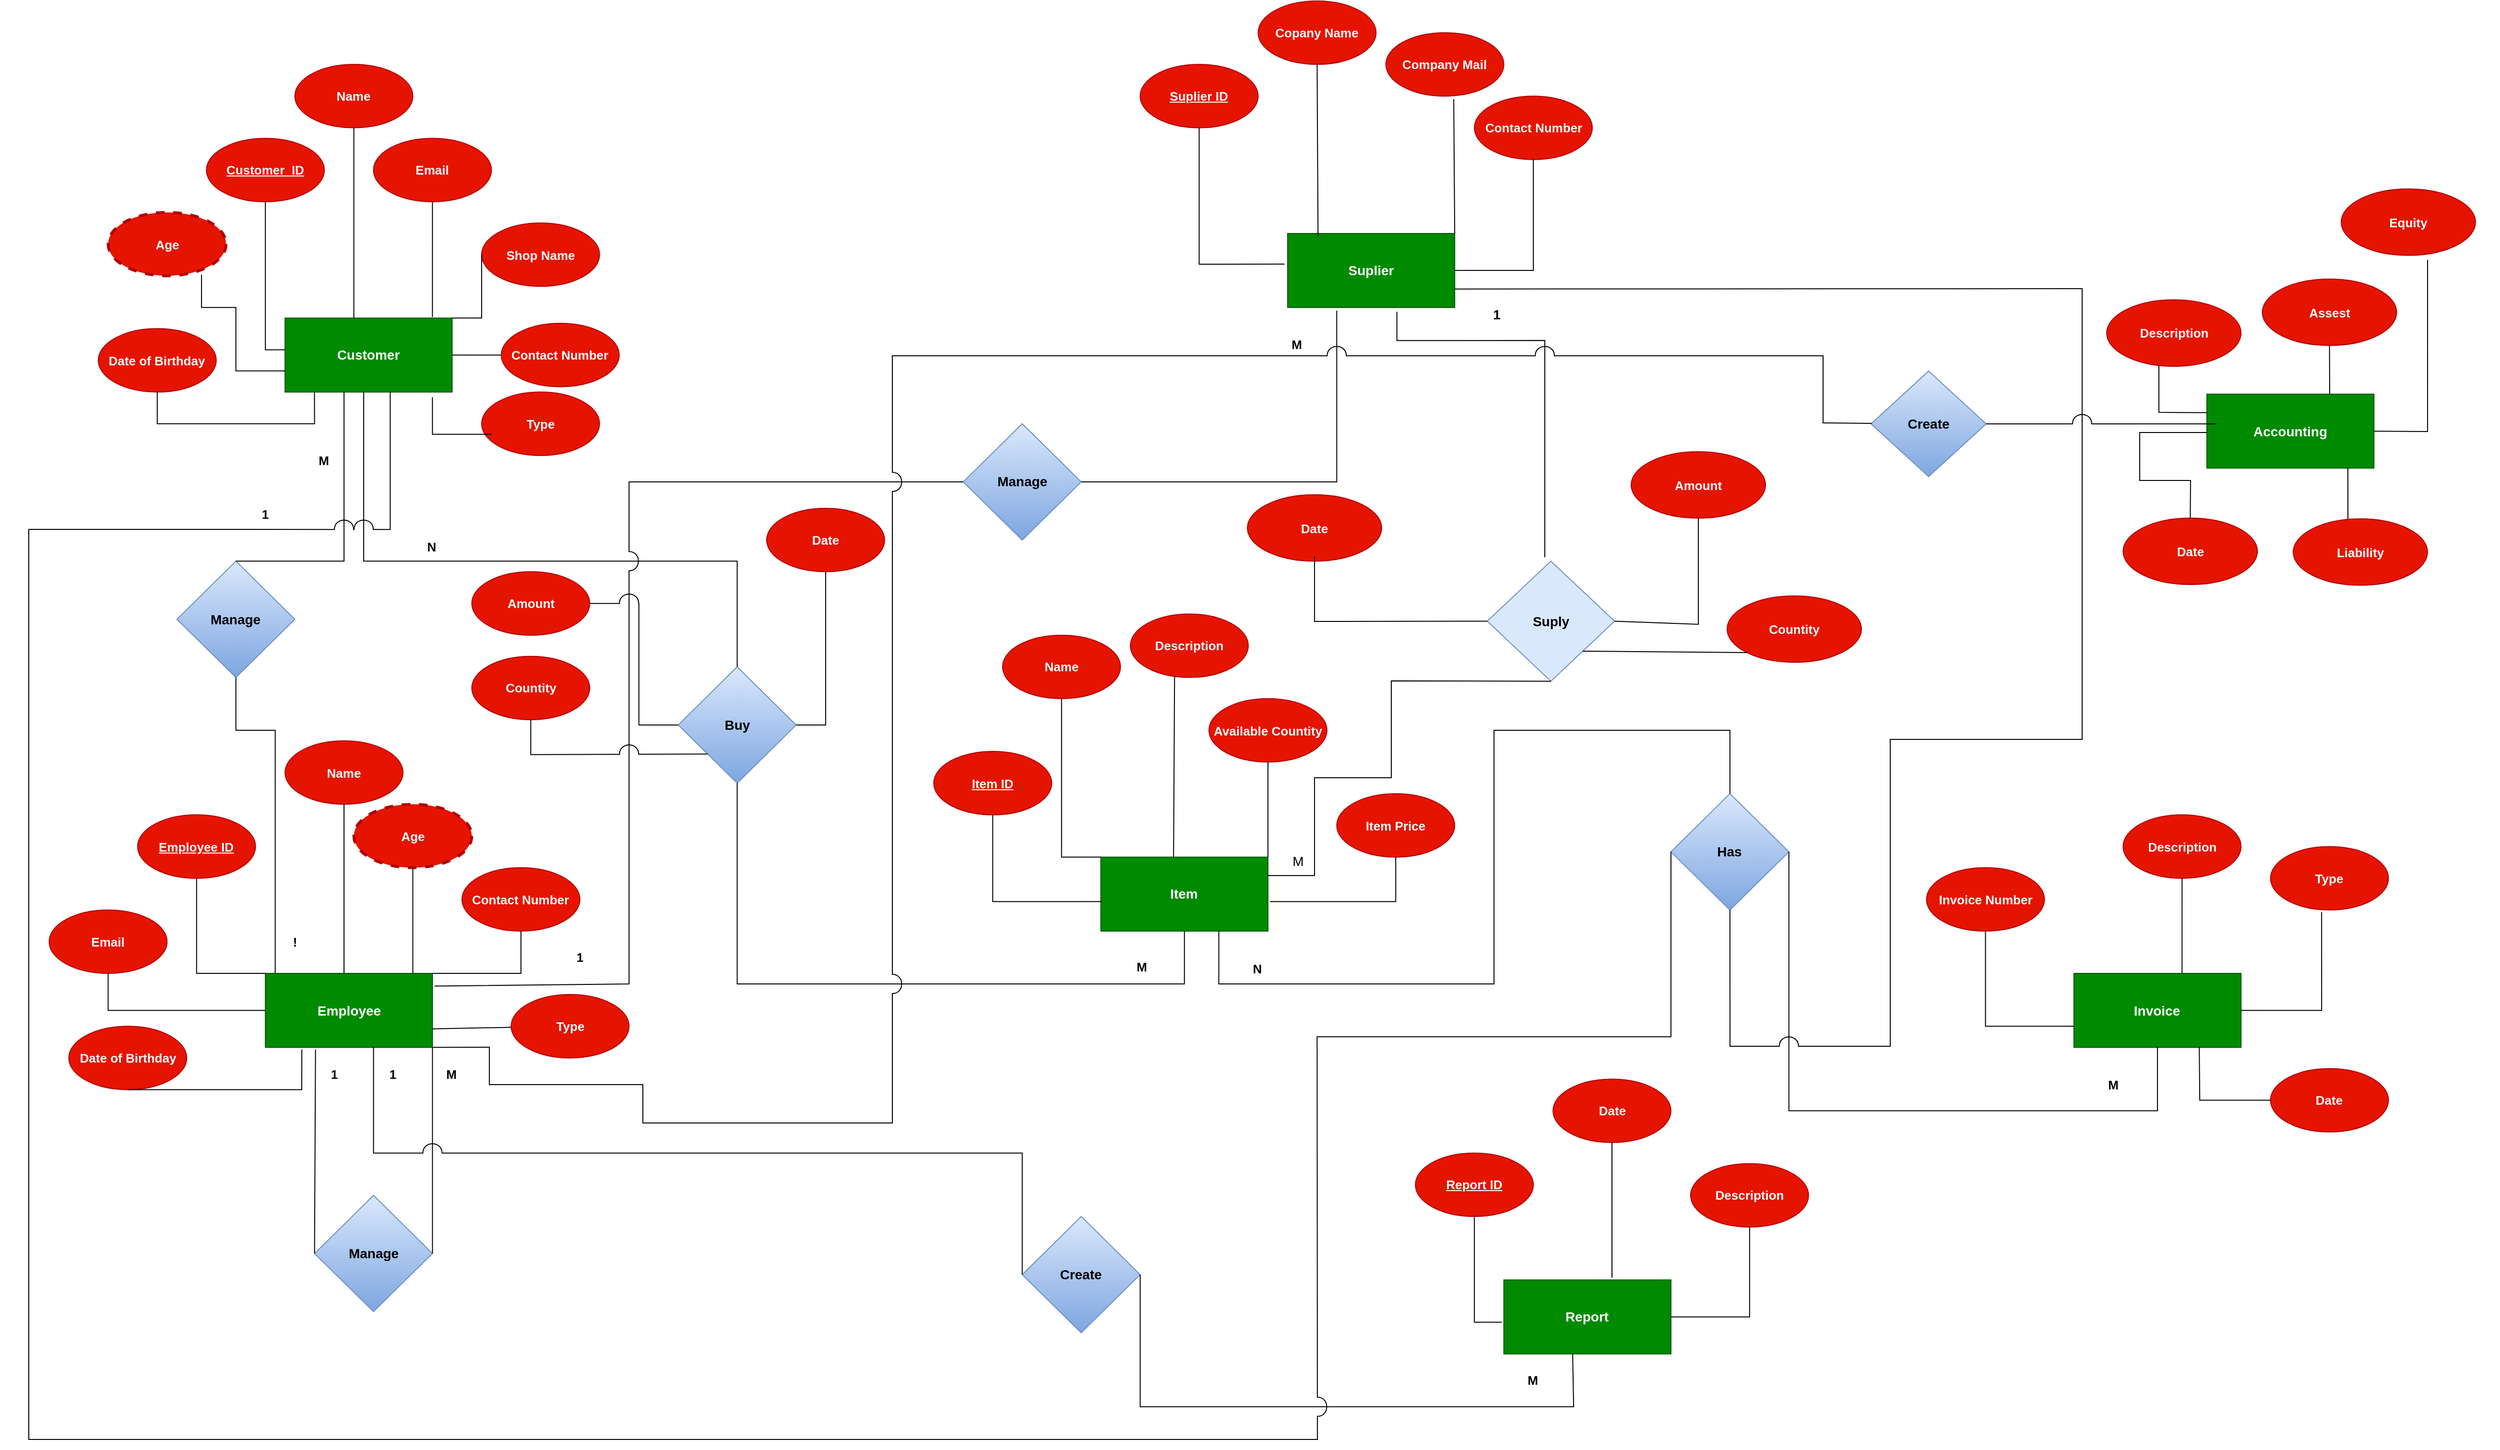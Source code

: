 <mxfile version="21.7.0" type="device">
  <diagram id="R2lEEEUBdFMjLlhIrx00" name="Page-1">
    <mxGraphModel dx="1980" dy="1334" grid="1" gridSize="10" guides="1" tooltips="1" connect="1" arrows="1" fold="1" page="1" pageScale="1" pageWidth="1100" pageHeight="850" math="0" shadow="0" extFonts="Permanent Marker^https://fonts.googleapis.com/css?family=Permanent+Marker">
      <root>
        <mxCell id="0" />
        <mxCell id="1" parent="0" />
        <mxCell id="CKBzPuSD9F_1C_srHuxh-197" value="" style="group;" parent="1" vertex="1" connectable="0">
          <mxGeometry x="-890" y="-690" width="2604.148" height="1510" as="geometry" />
        </mxCell>
        <mxCell id="CKBzPuSD9F_1C_srHuxh-6" value="&lt;b&gt;&lt;font style=&quot;font-size: 14px;&quot;&gt;Item&lt;/font&gt;&lt;/b&gt;" style="whiteSpace=wrap;html=1;align=center;fillColor=#008a00;fontColor=#ffffff;strokeColor=#005700;" parent="CKBzPuSD9F_1C_srHuxh-197" vertex="1">
          <mxGeometry x="1147.317" y="892.774" width="174.146" height="77.153" as="geometry" />
        </mxCell>
        <mxCell id="CKBzPuSD9F_1C_srHuxh-8" value="&lt;b&gt;&lt;font style=&quot;font-size: 14px;&quot;&gt;Invoice&lt;/font&gt;&lt;/b&gt;" style="whiteSpace=wrap;html=1;align=center;fillColor=#008a00;fontColor=#ffffff;strokeColor=#005700;" parent="CKBzPuSD9F_1C_srHuxh-197" vertex="1">
          <mxGeometry x="2161.463" y="1014.015" width="174.146" height="77.153" as="geometry" />
        </mxCell>
        <mxCell id="CKBzPuSD9F_1C_srHuxh-10" value="&lt;b&gt;&lt;font style=&quot;font-size: 14px;&quot;&gt;Report&lt;/font&gt;&lt;/b&gt;" style="whiteSpace=wrap;html=1;align=center;fillColor=#008a00;fontColor=#ffffff;strokeColor=#005700;" parent="CKBzPuSD9F_1C_srHuxh-197" vertex="1">
          <mxGeometry x="1567.317" y="1333.65" width="174.146" height="77.153" as="geometry" />
        </mxCell>
        <mxCell id="CKBzPuSD9F_1C_srHuxh-15" value="&lt;b&gt;&lt;font style=&quot;font-size: 14px;&quot;&gt;Suplier&lt;/font&gt;&lt;/b&gt;" style="whiteSpace=wrap;html=1;align=center;fillColor=#008a00;fontColor=#ffffff;strokeColor=#005700;" parent="CKBzPuSD9F_1C_srHuxh-197" vertex="1">
          <mxGeometry x="1341.951" y="242.482" width="174.146" height="77.153" as="geometry" />
        </mxCell>
        <mxCell id="CKBzPuSD9F_1C_srHuxh-33" value="&lt;b&gt;&lt;font style=&quot;font-size: 13px;&quot;&gt;Contact Number&lt;/font&gt;&lt;/b&gt;" style="ellipse;whiteSpace=wrap;html=1;align=center;fillColor=#e51400;fontColor=#ffffff;strokeColor=#B20000;" parent="CKBzPuSD9F_1C_srHuxh-197" vertex="1">
          <mxGeometry x="1536.585" y="99.197" width="122.927" height="66.131" as="geometry" />
        </mxCell>
        <mxCell id="CKBzPuSD9F_1C_srHuxh-35" value="&lt;b&gt;&lt;font style=&quot;font-size: 13px;&quot;&gt;Available Countity&lt;/font&gt;&lt;/b&gt;" style="ellipse;whiteSpace=wrap;html=1;align=center;fillColor=#e51400;fontColor=#ffffff;strokeColor=#B20000;" parent="CKBzPuSD9F_1C_srHuxh-197" vertex="1">
          <mxGeometry x="1260" y="727.445" width="122.927" height="66.131" as="geometry" />
        </mxCell>
        <mxCell id="CKBzPuSD9F_1C_srHuxh-36" value="&lt;b&gt;&lt;font style=&quot;font-size: 13px;&quot;&gt;Name&lt;/font&gt;&lt;/b&gt;" style="ellipse;whiteSpace=wrap;html=1;align=center;fillColor=#e51400;fontColor=#ffffff;strokeColor=#B20000;" parent="CKBzPuSD9F_1C_srHuxh-197" vertex="1">
          <mxGeometry x="1044.878" y="661.314" width="122.927" height="66.131" as="geometry" />
        </mxCell>
        <mxCell id="CKBzPuSD9F_1C_srHuxh-37" value="&lt;b&gt;&lt;font style=&quot;font-size: 13px;&quot;&gt;Company Mail&lt;/font&gt;&lt;/b&gt;" style="ellipse;whiteSpace=wrap;html=1;align=center;fillColor=#e51400;fontColor=#ffffff;strokeColor=#B20000;" parent="CKBzPuSD9F_1C_srHuxh-197" vertex="1">
          <mxGeometry x="1444.39" y="33.066" width="122.927" height="66.131" as="geometry" />
        </mxCell>
        <mxCell id="CKBzPuSD9F_1C_srHuxh-42" value="&lt;b&gt;&lt;font style=&quot;font-size: 13px;&quot;&gt;Copany Name&lt;/font&gt;&lt;/b&gt;" style="ellipse;whiteSpace=wrap;html=1;align=center;fillColor=#e51400;fontColor=#ffffff;strokeColor=#B20000;" parent="CKBzPuSD9F_1C_srHuxh-197" vertex="1">
          <mxGeometry x="1311.22" width="122.927" height="66.131" as="geometry" />
        </mxCell>
        <mxCell id="CKBzPuSD9F_1C_srHuxh-50" value="" style="group" parent="CKBzPuSD9F_1C_srHuxh-197" vertex="1" connectable="0">
          <mxGeometry x="102.439" y="66.131" width="542.927" height="429.854" as="geometry" />
        </mxCell>
        <mxCell id="CKBzPuSD9F_1C_srHuxh-1" value="&lt;b&gt;&lt;font style=&quot;font-size: 14px;&quot;&gt;Customer&lt;/font&gt;&lt;/b&gt;" style="whiteSpace=wrap;html=1;align=center;fillColor=#008a00;fontColor=#ffffff;strokeColor=#005700;" parent="CKBzPuSD9F_1C_srHuxh-50" vertex="1">
          <mxGeometry x="194.634" y="264.526" width="174.146" height="77.153" as="geometry" />
        </mxCell>
        <mxCell id="CKBzPuSD9F_1C_srHuxh-2" value="&lt;b&gt;&lt;font style=&quot;font-size: 13px;&quot;&gt;Customer_ID&lt;/font&gt;&lt;/b&gt;" style="ellipse;whiteSpace=wrap;html=1;align=center;fontStyle=4;fillColor=#e51400;fontColor=#ffffff;strokeColor=#B20000;" parent="CKBzPuSD9F_1C_srHuxh-50" vertex="1">
          <mxGeometry x="112.683" y="77.153" width="122.927" height="66.131" as="geometry" />
        </mxCell>
        <mxCell id="CKBzPuSD9F_1C_srHuxh-11" value="&lt;b&gt;&lt;font style=&quot;font-size: 13px;&quot;&gt;Email&lt;/font&gt;&lt;/b&gt;" style="ellipse;whiteSpace=wrap;html=1;align=center;fillColor=#e51400;fontColor=#ffffff;strokeColor=#B20000;" parent="CKBzPuSD9F_1C_srHuxh-50" vertex="1">
          <mxGeometry x="286.829" y="77.153" width="122.927" height="66.131" as="geometry" />
        </mxCell>
        <mxCell id="CKBzPuSD9F_1C_srHuxh-12" value="" style="endArrow=none;html=1;rounded=0;exitX=0.5;exitY=1;exitDx=0;exitDy=0;entryX=0;entryY=0.429;entryDx=0;entryDy=0;entryPerimeter=0;" parent="CKBzPuSD9F_1C_srHuxh-50" source="CKBzPuSD9F_1C_srHuxh-2" target="CKBzPuSD9F_1C_srHuxh-1" edge="1">
          <mxGeometry relative="1" as="geometry">
            <mxPoint x="368.78" y="220.438" as="sourcePoint" />
            <mxPoint x="532.683" y="220.438" as="targetPoint" />
            <Array as="points">
              <mxPoint x="174.146" y="297.591" />
            </Array>
          </mxGeometry>
        </mxCell>
        <mxCell id="CKBzPuSD9F_1C_srHuxh-13" value="" style="endArrow=none;html=1;rounded=0;exitX=0.5;exitY=1;exitDx=0;exitDy=0;entryX=0.882;entryY=-0.014;entryDx=0;entryDy=0;entryPerimeter=0;" parent="CKBzPuSD9F_1C_srHuxh-50" source="CKBzPuSD9F_1C_srHuxh-11" target="CKBzPuSD9F_1C_srHuxh-1" edge="1">
          <mxGeometry relative="1" as="geometry">
            <mxPoint x="368.78" y="220.438" as="sourcePoint" />
            <mxPoint x="389.268" y="220.438" as="targetPoint" />
          </mxGeometry>
        </mxCell>
        <mxCell id="CKBzPuSD9F_1C_srHuxh-14" value="&lt;b&gt;&lt;font style=&quot;font-size: 13px;&quot;&gt;Name&lt;/font&gt;&lt;/b&gt;" style="ellipse;whiteSpace=wrap;html=1;align=center;fillColor=#e51400;fontColor=#ffffff;strokeColor=#B20000;" parent="CKBzPuSD9F_1C_srHuxh-50" vertex="1">
          <mxGeometry x="204.878" width="122.927" height="66.131" as="geometry" />
        </mxCell>
        <mxCell id="CKBzPuSD9F_1C_srHuxh-16" value="&lt;b&gt;&lt;font style=&quot;font-size: 13px;&quot;&gt;Contact Number&lt;/font&gt;&lt;/b&gt;" style="ellipse;whiteSpace=wrap;html=1;align=center;fillColor=#e51400;fontColor=#ffffff;strokeColor=#B20000;" parent="CKBzPuSD9F_1C_srHuxh-50" vertex="1">
          <mxGeometry x="420" y="270.036" width="122.927" height="66.131" as="geometry" />
        </mxCell>
        <mxCell id="CKBzPuSD9F_1C_srHuxh-18" value="&lt;b&gt;&lt;font style=&quot;font-size: 13px;&quot;&gt;Shop Name&lt;/font&gt;&lt;/b&gt;" style="ellipse;whiteSpace=wrap;html=1;align=center;fillColor=#e51400;fontColor=#ffffff;strokeColor=#B20000;" parent="CKBzPuSD9F_1C_srHuxh-50" vertex="1">
          <mxGeometry x="399.512" y="165.328" width="122.927" height="66.131" as="geometry" />
        </mxCell>
        <mxCell id="CKBzPuSD9F_1C_srHuxh-21" value="&lt;b&gt;&lt;font style=&quot;font-size: 13px;&quot;&gt;Date of Birthday&lt;/font&gt;&lt;/b&gt;" style="ellipse;whiteSpace=wrap;html=1;align=center;fillColor=#e51400;fontColor=#ffffff;strokeColor=#B20000;" parent="CKBzPuSD9F_1C_srHuxh-50" vertex="1">
          <mxGeometry y="275.547" width="122.927" height="66.131" as="geometry" />
        </mxCell>
        <mxCell id="CKBzPuSD9F_1C_srHuxh-22" value="&lt;b&gt;&lt;font style=&quot;font-size: 13px;&quot;&gt;Age&lt;/font&gt;&lt;/b&gt;" style="ellipse;whiteSpace=wrap;html=1;align=center;dashed=1;fillColor=#e51400;fontColor=#ffffff;strokeColor=#B20000;strokeWidth=3;perimeterSpacing=0;" parent="CKBzPuSD9F_1C_srHuxh-50" vertex="1">
          <mxGeometry x="10.244" y="154.307" width="122.927" height="66.131" as="geometry" />
        </mxCell>
        <mxCell id="CKBzPuSD9F_1C_srHuxh-23" value="" style="endArrow=none;html=1;rounded=0;exitX=0.5;exitY=1;exitDx=0;exitDy=0;" parent="CKBzPuSD9F_1C_srHuxh-50" source="CKBzPuSD9F_1C_srHuxh-14" edge="1">
          <mxGeometry relative="1" as="geometry">
            <mxPoint x="368.78" y="275.547" as="sourcePoint" />
            <mxPoint x="266.341" y="264.526" as="targetPoint" />
          </mxGeometry>
        </mxCell>
        <mxCell id="CKBzPuSD9F_1C_srHuxh-24" value="" style="endArrow=none;html=1;rounded=0;exitX=0;exitY=0.5;exitDx=0;exitDy=0;entryX=1;entryY=0;entryDx=0;entryDy=0;" parent="CKBzPuSD9F_1C_srHuxh-50" source="CKBzPuSD9F_1C_srHuxh-18" target="CKBzPuSD9F_1C_srHuxh-1" edge="1">
          <mxGeometry relative="1" as="geometry">
            <mxPoint x="368.78" y="275.547" as="sourcePoint" />
            <mxPoint x="532.683" y="275.547" as="targetPoint" />
            <Array as="points">
              <mxPoint x="399.512" y="264.526" />
            </Array>
          </mxGeometry>
        </mxCell>
        <mxCell id="CKBzPuSD9F_1C_srHuxh-25" value="" style="endArrow=none;html=1;rounded=0;exitX=1;exitY=0.5;exitDx=0;exitDy=0;entryX=0;entryY=0.5;entryDx=0;entryDy=0;" parent="CKBzPuSD9F_1C_srHuxh-50" source="CKBzPuSD9F_1C_srHuxh-1" target="CKBzPuSD9F_1C_srHuxh-16" edge="1">
          <mxGeometry relative="1" as="geometry">
            <mxPoint x="368.78" y="385.766" as="sourcePoint" />
            <mxPoint x="532.683" y="385.766" as="targetPoint" />
          </mxGeometry>
        </mxCell>
        <mxCell id="CKBzPuSD9F_1C_srHuxh-26" value="" style="endArrow=none;html=1;rounded=0;exitX=0.792;exitY=0.983;exitDx=0;exitDy=0;exitPerimeter=0;" parent="CKBzPuSD9F_1C_srHuxh-50" source="CKBzPuSD9F_1C_srHuxh-22" edge="1">
          <mxGeometry relative="1" as="geometry">
            <mxPoint x="368.78" y="275.547" as="sourcePoint" />
            <mxPoint x="194.634" y="319.635" as="targetPoint" />
            <Array as="points">
              <mxPoint x="107.561" y="253.504" />
              <mxPoint x="143.415" y="253.504" />
              <mxPoint x="143.415" y="319.635" />
            </Array>
          </mxGeometry>
        </mxCell>
        <mxCell id="CKBzPuSD9F_1C_srHuxh-27" value="" style="endArrow=none;html=1;rounded=0;exitX=0.5;exitY=1;exitDx=0;exitDy=0;entryX=0.176;entryY=1;entryDx=0;entryDy=0;entryPerimeter=0;" parent="CKBzPuSD9F_1C_srHuxh-50" source="CKBzPuSD9F_1C_srHuxh-21" target="CKBzPuSD9F_1C_srHuxh-1" edge="1">
          <mxGeometry relative="1" as="geometry">
            <mxPoint x="368.78" y="275.547" as="sourcePoint" />
            <mxPoint x="532.683" y="275.547" as="targetPoint" />
            <Array as="points">
              <mxPoint x="61.463" y="374.745" />
              <mxPoint x="225.366" y="374.745" />
            </Array>
          </mxGeometry>
        </mxCell>
        <mxCell id="CKBzPuSD9F_1C_srHuxh-28" value="&lt;b&gt;&lt;font style=&quot;font-size: 13px;&quot;&gt;Type&lt;/font&gt;&lt;/b&gt;" style="ellipse;whiteSpace=wrap;html=1;align=center;fillColor=#e51400;fontColor=#ffffff;strokeColor=#B20000;" parent="CKBzPuSD9F_1C_srHuxh-50" vertex="1">
          <mxGeometry x="399.512" y="341.679" width="122.927" height="66.131" as="geometry" />
        </mxCell>
        <mxCell id="CKBzPuSD9F_1C_srHuxh-29" value="" style="endArrow=none;html=1;rounded=0;exitX=0.882;exitY=1.071;exitDx=0;exitDy=0;exitPerimeter=0;entryX=0.083;entryY=0.667;entryDx=0;entryDy=0;entryPerimeter=0;" parent="CKBzPuSD9F_1C_srHuxh-50" source="CKBzPuSD9F_1C_srHuxh-1" target="CKBzPuSD9F_1C_srHuxh-28" edge="1">
          <mxGeometry relative="1" as="geometry">
            <mxPoint x="368.78" y="385.766" as="sourcePoint" />
            <mxPoint x="532.683" y="385.766" as="targetPoint" />
            <Array as="points">
              <mxPoint x="348.293" y="385.766" />
            </Array>
          </mxGeometry>
        </mxCell>
        <mxCell id="CKBzPuSD9F_1C_srHuxh-187" value="&lt;b&gt;&lt;font style=&quot;font-size: 13px;&quot;&gt;M&lt;/font&gt;&lt;/b&gt;" style="text;html=1;strokeColor=none;fillColor=none;align=center;verticalAlign=middle;whiteSpace=wrap;rounded=0;" parent="CKBzPuSD9F_1C_srHuxh-50" vertex="1">
          <mxGeometry x="204.878" y="396.788" width="61.463" height="33.066" as="geometry" />
        </mxCell>
        <mxCell id="CKBzPuSD9F_1C_srHuxh-52" value="" style="group;" parent="CKBzPuSD9F_1C_srHuxh-197" vertex="1" connectable="0">
          <mxGeometry x="51.22" y="771.533" width="614.634" height="385.766" as="geometry" />
        </mxCell>
        <mxCell id="CKBzPuSD9F_1C_srHuxh-9" value="&lt;b&gt;&lt;font style=&quot;font-size: 14px;&quot;&gt;Employee&lt;/font&gt;&lt;/b&gt;" style="whiteSpace=wrap;html=1;align=center;fillColor=#008a00;fontColor=#ffffff;strokeColor=#005700;" parent="CKBzPuSD9F_1C_srHuxh-52" vertex="1">
          <mxGeometry x="225.366" y="242.482" width="174.146" height="77.153" as="geometry" />
        </mxCell>
        <mxCell id="CKBzPuSD9F_1C_srHuxh-30" value="&lt;b&gt;&lt;font style=&quot;font-size: 13px;&quot;&gt;Name&lt;/font&gt;&lt;/b&gt;" style="ellipse;whiteSpace=wrap;html=1;align=center;fillColor=#e51400;fontColor=#ffffff;strokeColor=#B20000;" parent="CKBzPuSD9F_1C_srHuxh-52" vertex="1">
          <mxGeometry x="245.854" width="122.927" height="66.131" as="geometry" />
        </mxCell>
        <mxCell id="CKBzPuSD9F_1C_srHuxh-31" value="&lt;b&gt;&lt;font style=&quot;font-size: 13px;&quot;&gt;Contact Number&lt;/font&gt;&lt;/b&gt;" style="ellipse;whiteSpace=wrap;html=1;align=center;fillColor=#e51400;fontColor=#ffffff;strokeColor=#B20000;" parent="CKBzPuSD9F_1C_srHuxh-52" vertex="1">
          <mxGeometry x="430.244" y="132.263" width="122.927" height="66.131" as="geometry" />
        </mxCell>
        <mxCell id="CKBzPuSD9F_1C_srHuxh-32" value="&lt;b&gt;&lt;font style=&quot;font-size: 13px;&quot;&gt;Type&lt;/font&gt;&lt;/b&gt;" style="ellipse;whiteSpace=wrap;html=1;align=center;fillColor=#e51400;fontColor=#ffffff;strokeColor=#B20000;" parent="CKBzPuSD9F_1C_srHuxh-52" vertex="1">
          <mxGeometry x="481.463" y="264.526" width="122.927" height="66.131" as="geometry" />
        </mxCell>
        <mxCell id="CKBzPuSD9F_1C_srHuxh-34" value="&lt;b&gt;&lt;font style=&quot;font-size: 13px;&quot;&gt;Email&lt;/font&gt;&lt;/b&gt;" style="ellipse;whiteSpace=wrap;html=1;align=center;fillColor=#e51400;fontColor=#ffffff;strokeColor=#B20000;" parent="CKBzPuSD9F_1C_srHuxh-52" vertex="1">
          <mxGeometry y="176.35" width="122.927" height="66.131" as="geometry" />
        </mxCell>
        <mxCell id="CKBzPuSD9F_1C_srHuxh-38" value="&lt;b&gt;&lt;font style=&quot;font-size: 13px;&quot;&gt;Date of Birthday&lt;/font&gt;&lt;/b&gt;" style="ellipse;whiteSpace=wrap;html=1;align=center;fillColor=#e51400;fontColor=#ffffff;strokeColor=#B20000;" parent="CKBzPuSD9F_1C_srHuxh-52" vertex="1">
          <mxGeometry x="20.488" y="297.591" width="122.927" height="66.131" as="geometry" />
        </mxCell>
        <mxCell id="CKBzPuSD9F_1C_srHuxh-39" value="&lt;b&gt;&lt;font style=&quot;font-size: 13px;&quot;&gt;Employee ID&lt;/font&gt;&lt;/b&gt;" style="ellipse;whiteSpace=wrap;html=1;align=center;fontStyle=4;fillColor=#e51400;fontColor=#ffffff;strokeColor=#B20000;" parent="CKBzPuSD9F_1C_srHuxh-52" vertex="1">
          <mxGeometry x="92.195" y="77.153" width="122.927" height="66.131" as="geometry" />
        </mxCell>
        <mxCell id="CKBzPuSD9F_1C_srHuxh-40" value="" style="endArrow=none;html=1;rounded=0;exitX=0.5;exitY=1;exitDx=0;exitDy=0;entryX=0;entryY=0;entryDx=0;entryDy=0;" parent="CKBzPuSD9F_1C_srHuxh-52" source="CKBzPuSD9F_1C_srHuxh-39" target="CKBzPuSD9F_1C_srHuxh-9" edge="1">
          <mxGeometry relative="1" as="geometry">
            <mxPoint x="409.756" y="242.482" as="sourcePoint" />
            <mxPoint x="573.659" y="242.482" as="targetPoint" />
            <Array as="points">
              <mxPoint x="153.659" y="242.482" />
            </Array>
          </mxGeometry>
        </mxCell>
        <mxCell id="CKBzPuSD9F_1C_srHuxh-41" value="" style="endArrow=none;html=1;rounded=0;exitX=0.5;exitY=1;exitDx=0;exitDy=0;" parent="CKBzPuSD9F_1C_srHuxh-52" source="CKBzPuSD9F_1C_srHuxh-30" edge="1">
          <mxGeometry relative="1" as="geometry">
            <mxPoint x="409.756" y="132.263" as="sourcePoint" />
            <mxPoint x="307.317" y="242.482" as="targetPoint" />
          </mxGeometry>
        </mxCell>
        <mxCell id="CKBzPuSD9F_1C_srHuxh-43" value="&lt;b&gt;&lt;font style=&quot;font-size: 13px;&quot;&gt;Age&lt;/font&gt;&lt;/b&gt;" style="ellipse;whiteSpace=wrap;html=1;align=center;dashed=1;fillColor=#e51400;fontColor=#ffffff;strokeColor=#B20000;strokeWidth=3;perimeterSpacing=0;" parent="CKBzPuSD9F_1C_srHuxh-52" vertex="1">
          <mxGeometry x="317.561" y="66.131" width="122.927" height="66.131" as="geometry" />
        </mxCell>
        <mxCell id="CKBzPuSD9F_1C_srHuxh-44" value="" style="endArrow=none;html=1;rounded=0;exitX=0.5;exitY=1;exitDx=0;exitDy=0;" parent="CKBzPuSD9F_1C_srHuxh-52" source="CKBzPuSD9F_1C_srHuxh-43" edge="1">
          <mxGeometry relative="1" as="geometry">
            <mxPoint x="409.756" y="132.263" as="sourcePoint" />
            <mxPoint x="379.024" y="242.482" as="targetPoint" />
          </mxGeometry>
        </mxCell>
        <mxCell id="CKBzPuSD9F_1C_srHuxh-45" value="" style="endArrow=none;html=1;rounded=0;exitX=0.5;exitY=1;exitDx=0;exitDy=0;entryX=1;entryY=0;entryDx=0;entryDy=0;" parent="CKBzPuSD9F_1C_srHuxh-52" source="CKBzPuSD9F_1C_srHuxh-31" target="CKBzPuSD9F_1C_srHuxh-9" edge="1">
          <mxGeometry relative="1" as="geometry">
            <mxPoint x="409.756" y="132.263" as="sourcePoint" />
            <mxPoint x="573.659" y="132.263" as="targetPoint" />
            <Array as="points">
              <mxPoint x="491.707" y="242.482" />
            </Array>
          </mxGeometry>
        </mxCell>
        <mxCell id="CKBzPuSD9F_1C_srHuxh-46" value="" style="endArrow=none;html=1;rounded=0;exitX=1;exitY=0.75;exitDx=0;exitDy=0;" parent="CKBzPuSD9F_1C_srHuxh-52" source="CKBzPuSD9F_1C_srHuxh-9" target="CKBzPuSD9F_1C_srHuxh-32" edge="1">
          <mxGeometry relative="1" as="geometry">
            <mxPoint x="409.756" y="242.482" as="sourcePoint" />
            <mxPoint x="573.659" y="242.482" as="targetPoint" />
          </mxGeometry>
        </mxCell>
        <mxCell id="CKBzPuSD9F_1C_srHuxh-47" value="" style="endArrow=none;html=1;rounded=0;exitX=0.5;exitY=1;exitDx=0;exitDy=0;entryX=0;entryY=0.5;entryDx=0;entryDy=0;" parent="CKBzPuSD9F_1C_srHuxh-52" source="CKBzPuSD9F_1C_srHuxh-34" target="CKBzPuSD9F_1C_srHuxh-9" edge="1">
          <mxGeometry relative="1" as="geometry">
            <mxPoint x="235.61" y="352.701" as="sourcePoint" />
            <mxPoint x="399.512" y="352.701" as="targetPoint" />
            <Array as="points">
              <mxPoint x="61.463" y="281.058" />
            </Array>
          </mxGeometry>
        </mxCell>
        <mxCell id="CKBzPuSD9F_1C_srHuxh-49" value="" style="endArrow=none;html=1;rounded=0;entryX=0.218;entryY=1.029;entryDx=0;entryDy=0;entryPerimeter=0;exitX=0.5;exitY=1;exitDx=0;exitDy=0;" parent="CKBzPuSD9F_1C_srHuxh-52" source="CKBzPuSD9F_1C_srHuxh-38" target="CKBzPuSD9F_1C_srHuxh-9" edge="1">
          <mxGeometry relative="1" as="geometry">
            <mxPoint x="122.927" y="352.701" as="sourcePoint" />
            <mxPoint x="286.829" y="352.701" as="targetPoint" />
            <Array as="points">
              <mxPoint x="263.268" y="363.723" />
            </Array>
          </mxGeometry>
        </mxCell>
        <mxCell id="CKBzPuSD9F_1C_srHuxh-57" value="&lt;b&gt;&lt;font style=&quot;font-size: 13px;&quot;&gt;1&lt;/font&gt;&lt;/b&gt;" style="text;html=1;strokeColor=none;fillColor=none;align=center;verticalAlign=middle;whiteSpace=wrap;rounded=0;" parent="CKBzPuSD9F_1C_srHuxh-52" vertex="1">
          <mxGeometry x="266.341" y="330.657" width="61.463" height="33.066" as="geometry" />
        </mxCell>
        <mxCell id="CKBzPuSD9F_1C_srHuxh-58" value="&lt;b style=&quot;font-size: 13px;&quot;&gt;M&lt;/b&gt;" style="text;html=1;strokeColor=none;fillColor=none;align=center;verticalAlign=middle;whiteSpace=wrap;rounded=0;" parent="CKBzPuSD9F_1C_srHuxh-52" vertex="1">
          <mxGeometry x="389.268" y="330.657" width="61.463" height="33.066" as="geometry" />
        </mxCell>
        <mxCell id="CKBzPuSD9F_1C_srHuxh-186" value="&lt;b&gt;&lt;font style=&quot;font-size: 13px;&quot;&gt;!&lt;/font&gt;&lt;/b&gt;" style="text;html=1;strokeColor=none;fillColor=none;align=center;verticalAlign=middle;whiteSpace=wrap;rounded=0;" parent="CKBzPuSD9F_1C_srHuxh-52" vertex="1">
          <mxGeometry x="225.366" y="192.883" width="61.463" height="33.066" as="geometry" />
        </mxCell>
        <mxCell id="CKBzPuSD9F_1C_srHuxh-188" value="&lt;b style=&quot;font-size: 13px;&quot;&gt;1&lt;/b&gt;" style="text;html=1;strokeColor=none;fillColor=none;align=center;verticalAlign=middle;whiteSpace=wrap;rounded=0;" parent="CKBzPuSD9F_1C_srHuxh-52" vertex="1">
          <mxGeometry x="327.805" y="330.657" width="61.463" height="33.066" as="geometry" />
        </mxCell>
        <mxCell id="CKBzPuSD9F_1C_srHuxh-193" value="&lt;b&gt;&lt;font style=&quot;font-size: 13px;&quot;&gt;1&lt;/font&gt;&lt;/b&gt;" style="text;html=1;strokeColor=none;fillColor=none;align=center;verticalAlign=middle;whiteSpace=wrap;rounded=0;" parent="CKBzPuSD9F_1C_srHuxh-52" vertex="1">
          <mxGeometry x="522.439" y="209.416" width="61.463" height="33.066" as="geometry" />
        </mxCell>
        <mxCell id="CKBzPuSD9F_1C_srHuxh-53" value="&lt;b&gt;&lt;font style=&quot;font-size: 14px;&quot;&gt;Manage&lt;/font&gt;&lt;/b&gt;" style="shape=rhombus;perimeter=rhombusPerimeter;whiteSpace=wrap;html=1;align=center;fillColor=#dae8fc;gradientColor=#7ea6e0;strokeColor=#6c8ebf;" parent="CKBzPuSD9F_1C_srHuxh-197" vertex="1">
          <mxGeometry x="327.805" y="1245.474" width="122.927" height="121.241" as="geometry" />
        </mxCell>
        <mxCell id="CKBzPuSD9F_1C_srHuxh-54" value="" style="endArrow=none;html=1;rounded=0;exitX=0;exitY=0.5;exitDx=0;exitDy=0;entryX=0.3;entryY=1.029;entryDx=0;entryDy=0;entryPerimeter=0;jumpStyle=arc;jumpSize=20;" parent="CKBzPuSD9F_1C_srHuxh-197" source="CKBzPuSD9F_1C_srHuxh-53" target="CKBzPuSD9F_1C_srHuxh-9" edge="1">
          <mxGeometry relative="1" as="geometry">
            <mxPoint x="338.049" y="1179.343" as="sourcePoint" />
            <mxPoint x="501.951" y="1179.343" as="targetPoint" />
          </mxGeometry>
        </mxCell>
        <mxCell id="CKBzPuSD9F_1C_srHuxh-55" value="" style="endArrow=none;html=1;rounded=0;exitX=1;exitY=0.5;exitDx=0;exitDy=0;entryX=1;entryY=1;entryDx=0;entryDy=0;jumpStyle=arc;jumpSize=20;" parent="CKBzPuSD9F_1C_srHuxh-197" source="CKBzPuSD9F_1C_srHuxh-53" target="CKBzPuSD9F_1C_srHuxh-9" edge="1">
          <mxGeometry relative="1" as="geometry">
            <mxPoint x="338.049" y="1179.343" as="sourcePoint" />
            <mxPoint x="501.951" y="1179.343" as="targetPoint" />
          </mxGeometry>
        </mxCell>
        <mxCell id="CKBzPuSD9F_1C_srHuxh-114" value="&lt;b&gt;&lt;font style=&quot;font-size: 13px;&quot;&gt;Suplier ID&lt;/font&gt;&lt;/b&gt;" style="ellipse;whiteSpace=wrap;html=1;align=center;fontStyle=4;fillColor=#e51400;fontColor=#ffffff;strokeColor=#B20000;" parent="CKBzPuSD9F_1C_srHuxh-197" vertex="1">
          <mxGeometry x="1188.293" y="66.131" width="122.927" height="66.131" as="geometry" />
        </mxCell>
        <mxCell id="CKBzPuSD9F_1C_srHuxh-115" value="" style="endArrow=none;html=1;rounded=0;exitX=0.5;exitY=1;exitDx=0;exitDy=0;entryX=-0.018;entryY=0.414;entryDx=0;entryDy=0;entryPerimeter=0;" parent="CKBzPuSD9F_1C_srHuxh-197" source="CKBzPuSD9F_1C_srHuxh-114" target="CKBzPuSD9F_1C_srHuxh-15" edge="1">
          <mxGeometry relative="1" as="geometry">
            <mxPoint x="1116.585" y="242.482" as="sourcePoint" />
            <mxPoint x="1280.488" y="242.482" as="targetPoint" />
            <Array as="points">
              <mxPoint x="1249.756" y="274.445" />
            </Array>
          </mxGeometry>
        </mxCell>
        <mxCell id="CKBzPuSD9F_1C_srHuxh-116" value="" style="endArrow=none;html=1;rounded=0;exitX=0.5;exitY=1;exitDx=0;exitDy=0;entryX=0.182;entryY=0.043;entryDx=0;entryDy=0;entryPerimeter=0;" parent="CKBzPuSD9F_1C_srHuxh-197" source="CKBzPuSD9F_1C_srHuxh-42" target="CKBzPuSD9F_1C_srHuxh-15" edge="1">
          <mxGeometry relative="1" as="geometry">
            <mxPoint x="1239.512" y="132.263" as="sourcePoint" />
            <mxPoint x="1403.415" y="132.263" as="targetPoint" />
          </mxGeometry>
        </mxCell>
        <mxCell id="CKBzPuSD9F_1C_srHuxh-117" value="" style="endArrow=none;html=1;rounded=0;exitX=0.575;exitY=1.05;exitDx=0;exitDy=0;exitPerimeter=0;entryX=1;entryY=0;entryDx=0;entryDy=0;" parent="CKBzPuSD9F_1C_srHuxh-197" source="CKBzPuSD9F_1C_srHuxh-37" target="CKBzPuSD9F_1C_srHuxh-15" edge="1">
          <mxGeometry relative="1" as="geometry">
            <mxPoint x="1239.512" y="132.263" as="sourcePoint" />
            <mxPoint x="1403.415" y="132.263" as="targetPoint" />
          </mxGeometry>
        </mxCell>
        <mxCell id="CKBzPuSD9F_1C_srHuxh-118" value="" style="endArrow=none;html=1;rounded=0;exitX=0.5;exitY=1;exitDx=0;exitDy=0;entryX=1;entryY=0.5;entryDx=0;entryDy=0;" parent="CKBzPuSD9F_1C_srHuxh-197" source="CKBzPuSD9F_1C_srHuxh-33" target="CKBzPuSD9F_1C_srHuxh-15" edge="1">
          <mxGeometry relative="1" as="geometry">
            <mxPoint x="1239.512" y="132.263" as="sourcePoint" />
            <mxPoint x="1403.415" y="132.263" as="targetPoint" />
            <Array as="points">
              <mxPoint x="1598.049" y="281.058" />
            </Array>
          </mxGeometry>
        </mxCell>
        <mxCell id="CKBzPuSD9F_1C_srHuxh-119" value="&lt;b&gt;&lt;font style=&quot;font-size: 13px;&quot;&gt;Description&lt;/font&gt;&lt;/b&gt;" style="ellipse;whiteSpace=wrap;html=1;align=center;fillColor=#e51400;fontColor=#ffffff;strokeColor=#B20000;" parent="CKBzPuSD9F_1C_srHuxh-197" vertex="1">
          <mxGeometry x="1178.049" y="639.27" width="122.927" height="66.131" as="geometry" />
        </mxCell>
        <mxCell id="CKBzPuSD9F_1C_srHuxh-120" value="&lt;b&gt;&lt;font style=&quot;font-size: 13px;&quot;&gt;Item Price&lt;/font&gt;&lt;/b&gt;" style="ellipse;whiteSpace=wrap;html=1;align=center;fillColor=#e51400;fontColor=#ffffff;strokeColor=#B20000;" parent="CKBzPuSD9F_1C_srHuxh-197" vertex="1">
          <mxGeometry x="1393.171" y="826.642" width="122.927" height="66.131" as="geometry" />
        </mxCell>
        <mxCell id="CKBzPuSD9F_1C_srHuxh-122" value="&lt;b&gt;&lt;font style=&quot;font-size: 13px;&quot;&gt;Item ID&lt;/font&gt;&lt;/b&gt;" style="ellipse;whiteSpace=wrap;html=1;align=center;fontStyle=4;fillColor=#e51400;fontColor=#ffffff;strokeColor=#B20000;" parent="CKBzPuSD9F_1C_srHuxh-197" vertex="1">
          <mxGeometry x="973.171" y="782.555" width="122.927" height="66.131" as="geometry" />
        </mxCell>
        <mxCell id="CKBzPuSD9F_1C_srHuxh-123" value="" style="endArrow=none;html=1;rounded=0;exitX=0.5;exitY=1;exitDx=0;exitDy=0;entryX=0.006;entryY=0.6;entryDx=0;entryDy=0;entryPerimeter=0;" parent="CKBzPuSD9F_1C_srHuxh-197" source="CKBzPuSD9F_1C_srHuxh-122" target="CKBzPuSD9F_1C_srHuxh-6" edge="1">
          <mxGeometry relative="1" as="geometry">
            <mxPoint x="942.439" y="793.577" as="sourcePoint" />
            <mxPoint x="1106.341" y="793.577" as="targetPoint" />
            <Array as="points">
              <mxPoint x="1034.634" y="939.066" />
            </Array>
          </mxGeometry>
        </mxCell>
        <mxCell id="CKBzPuSD9F_1C_srHuxh-124" value="" style="endArrow=none;html=1;rounded=0;exitX=0.5;exitY=1;exitDx=0;exitDy=0;entryX=0;entryY=0;entryDx=0;entryDy=0;" parent="CKBzPuSD9F_1C_srHuxh-197" source="CKBzPuSD9F_1C_srHuxh-36" target="CKBzPuSD9F_1C_srHuxh-6" edge="1">
          <mxGeometry relative="1" as="geometry">
            <mxPoint x="942.439" y="793.577" as="sourcePoint" />
            <mxPoint x="1106.341" y="793.577" as="targetPoint" />
            <Array as="points">
              <mxPoint x="1106.341" y="892.774" />
            </Array>
          </mxGeometry>
        </mxCell>
        <mxCell id="CKBzPuSD9F_1C_srHuxh-125" value="" style="endArrow=none;html=1;rounded=0;exitX=0.375;exitY=0.983;exitDx=0;exitDy=0;exitPerimeter=0;entryX=0.435;entryY=0.014;entryDx=0;entryDy=0;entryPerimeter=0;" parent="CKBzPuSD9F_1C_srHuxh-197" source="CKBzPuSD9F_1C_srHuxh-119" target="CKBzPuSD9F_1C_srHuxh-6" edge="1">
          <mxGeometry relative="1" as="geometry">
            <mxPoint x="942.439" y="793.577" as="sourcePoint" />
            <mxPoint x="1106.341" y="793.577" as="targetPoint" />
          </mxGeometry>
        </mxCell>
        <mxCell id="CKBzPuSD9F_1C_srHuxh-126" value="" style="endArrow=none;html=1;rounded=0;exitX=0.5;exitY=1;exitDx=0;exitDy=0;entryX=1;entryY=0;entryDx=0;entryDy=0;" parent="CKBzPuSD9F_1C_srHuxh-197" source="CKBzPuSD9F_1C_srHuxh-35" target="CKBzPuSD9F_1C_srHuxh-6" edge="1">
          <mxGeometry relative="1" as="geometry">
            <mxPoint x="942.439" y="793.577" as="sourcePoint" />
            <mxPoint x="1106.341" y="793.577" as="targetPoint" />
          </mxGeometry>
        </mxCell>
        <mxCell id="CKBzPuSD9F_1C_srHuxh-127" value="" style="endArrow=none;html=1;rounded=0;entryX=0.5;entryY=1;entryDx=0;entryDy=0;exitX=1.012;exitY=0.6;exitDx=0;exitDy=0;exitPerimeter=0;" parent="CKBzPuSD9F_1C_srHuxh-197" source="CKBzPuSD9F_1C_srHuxh-6" target="CKBzPuSD9F_1C_srHuxh-120" edge="1">
          <mxGeometry relative="1" as="geometry">
            <mxPoint x="1280.488" y="925.839" as="sourcePoint" />
            <mxPoint x="1444.39" y="925.839" as="targetPoint" />
            <Array as="points">
              <mxPoint x="1454.634" y="939.066" />
            </Array>
          </mxGeometry>
        </mxCell>
        <mxCell id="CKBzPuSD9F_1C_srHuxh-128" value="&lt;b&gt;&lt;font style=&quot;font-size: 13px;&quot;&gt;Date&lt;/font&gt;&lt;/b&gt;" style="ellipse;whiteSpace=wrap;html=1;align=center;fillColor=#e51400;fontColor=#ffffff;strokeColor=#B20000;" parent="CKBzPuSD9F_1C_srHuxh-197" vertex="1">
          <mxGeometry x="1618.537" y="1124.234" width="122.927" height="66.131" as="geometry" />
        </mxCell>
        <mxCell id="CKBzPuSD9F_1C_srHuxh-129" value="&lt;b&gt;&lt;font style=&quot;font-size: 13px;&quot;&gt;&lt;u&gt;Report ID&lt;/u&gt;&lt;/font&gt;&lt;/b&gt;" style="ellipse;whiteSpace=wrap;html=1;align=center;fillColor=#e51400;fontColor=#ffffff;strokeColor=#B20000;" parent="CKBzPuSD9F_1C_srHuxh-197" vertex="1">
          <mxGeometry x="1475.122" y="1201.387" width="122.927" height="66.131" as="geometry" />
        </mxCell>
        <mxCell id="CKBzPuSD9F_1C_srHuxh-130" value="&lt;b&gt;&lt;font style=&quot;font-size: 13px;&quot;&gt;Description&lt;/font&gt;&lt;/b&gt;" style="ellipse;whiteSpace=wrap;html=1;align=center;fillColor=#e51400;fontColor=#ffffff;strokeColor=#B20000;" parent="CKBzPuSD9F_1C_srHuxh-197" vertex="1">
          <mxGeometry x="1761.951" y="1212.409" width="122.927" height="66.131" as="geometry" />
        </mxCell>
        <mxCell id="CKBzPuSD9F_1C_srHuxh-132" value="" style="endArrow=none;html=1;rounded=0;exitX=0.5;exitY=1;exitDx=0;exitDy=0;" parent="CKBzPuSD9F_1C_srHuxh-197" source="CKBzPuSD9F_1C_srHuxh-129" edge="1">
          <mxGeometry relative="1" as="geometry">
            <mxPoint x="1485.366" y="1366.715" as="sourcePoint" />
            <mxPoint x="1565.268" y="1377.737" as="targetPoint" />
            <Array as="points">
              <mxPoint x="1536.585" y="1377.737" />
            </Array>
          </mxGeometry>
        </mxCell>
        <mxCell id="CKBzPuSD9F_1C_srHuxh-133" value="" style="endArrow=none;html=1;rounded=0;exitX=0.5;exitY=1;exitDx=0;exitDy=0;entryX=0.647;entryY=-0.029;entryDx=0;entryDy=0;entryPerimeter=0;" parent="CKBzPuSD9F_1C_srHuxh-197" source="CKBzPuSD9F_1C_srHuxh-128" target="CKBzPuSD9F_1C_srHuxh-10" edge="1">
          <mxGeometry relative="1" as="geometry">
            <mxPoint x="1485.366" y="1366.715" as="sourcePoint" />
            <mxPoint x="1649.268" y="1366.715" as="targetPoint" />
          </mxGeometry>
        </mxCell>
        <mxCell id="CKBzPuSD9F_1C_srHuxh-134" value="" style="endArrow=none;html=1;rounded=0;exitX=0.5;exitY=1;exitDx=0;exitDy=0;entryX=1;entryY=0.5;entryDx=0;entryDy=0;" parent="CKBzPuSD9F_1C_srHuxh-197" source="CKBzPuSD9F_1C_srHuxh-130" target="CKBzPuSD9F_1C_srHuxh-10" edge="1">
          <mxGeometry relative="1" as="geometry">
            <mxPoint x="1485.366" y="1366.715" as="sourcePoint" />
            <mxPoint x="1649.268" y="1366.715" as="targetPoint" />
            <Array as="points">
              <mxPoint x="1823.415" y="1372.226" />
            </Array>
          </mxGeometry>
        </mxCell>
        <mxCell id="CKBzPuSD9F_1C_srHuxh-151" value="&lt;b&gt;&lt;font style=&quot;font-size: 13px;&quot;&gt;Invoice Number&lt;/font&gt;&lt;/b&gt;" style="ellipse;whiteSpace=wrap;html=1;align=center;fillColor=#e51400;fontColor=#ffffff;strokeColor=#B20000;" parent="CKBzPuSD9F_1C_srHuxh-197" vertex="1">
          <mxGeometry x="2007.805" y="903.796" width="122.927" height="66.131" as="geometry" />
        </mxCell>
        <mxCell id="CKBzPuSD9F_1C_srHuxh-152" value="&lt;b&gt;&lt;font style=&quot;font-size: 13px;&quot;&gt;Type&lt;/font&gt;&lt;/b&gt;" style="ellipse;whiteSpace=wrap;html=1;align=center;fillColor=#e51400;fontColor=#ffffff;strokeColor=#B20000;" parent="CKBzPuSD9F_1C_srHuxh-197" vertex="1">
          <mxGeometry x="2366.341" y="881.752" width="122.927" height="66.131" as="geometry" />
        </mxCell>
        <mxCell id="CKBzPuSD9F_1C_srHuxh-153" value="&lt;b&gt;&lt;font style=&quot;font-size: 13px;&quot;&gt;Description&lt;/font&gt;&lt;/b&gt;" style="ellipse;whiteSpace=wrap;html=1;align=center;fillColor=#e51400;fontColor=#ffffff;strokeColor=#B20000;" parent="CKBzPuSD9F_1C_srHuxh-197" vertex="1">
          <mxGeometry x="2212.683" y="848.686" width="122.927" height="66.131" as="geometry" />
        </mxCell>
        <mxCell id="CKBzPuSD9F_1C_srHuxh-154" value="&lt;b&gt;&lt;font style=&quot;font-size: 13px;&quot;&gt;Date&lt;/font&gt;&lt;/b&gt;" style="ellipse;whiteSpace=wrap;html=1;align=center;fillColor=#e51400;fontColor=#ffffff;strokeColor=#B20000;" parent="CKBzPuSD9F_1C_srHuxh-197" vertex="1">
          <mxGeometry x="2366.341" y="1113.212" width="122.927" height="66.131" as="geometry" />
        </mxCell>
        <mxCell id="CKBzPuSD9F_1C_srHuxh-155" value="" style="endArrow=none;html=1;rounded=0;exitX=0.5;exitY=1;exitDx=0;exitDy=0;" parent="CKBzPuSD9F_1C_srHuxh-197" source="CKBzPuSD9F_1C_srHuxh-151" edge="1">
          <mxGeometry relative="1" as="geometry">
            <mxPoint x="2018.049" y="1036.058" as="sourcePoint" />
            <mxPoint x="2161.463" y="1069.124" as="targetPoint" />
            <Array as="points">
              <mxPoint x="2069.268" y="1069.124" />
            </Array>
          </mxGeometry>
        </mxCell>
        <mxCell id="CKBzPuSD9F_1C_srHuxh-156" value="" style="endArrow=none;html=1;rounded=0;exitX=0.5;exitY=1;exitDx=0;exitDy=0;entryX=0.647;entryY=0;entryDx=0;entryDy=0;entryPerimeter=0;" parent="CKBzPuSD9F_1C_srHuxh-197" source="CKBzPuSD9F_1C_srHuxh-153" target="CKBzPuSD9F_1C_srHuxh-8" edge="1">
          <mxGeometry relative="1" as="geometry">
            <mxPoint x="2018.049" y="1036.058" as="sourcePoint" />
            <mxPoint x="2181.951" y="1036.058" as="targetPoint" />
          </mxGeometry>
        </mxCell>
        <mxCell id="CKBzPuSD9F_1C_srHuxh-157" value="" style="endArrow=none;html=1;rounded=0;exitX=0.433;exitY=1.033;exitDx=0;exitDy=0;exitPerimeter=0;entryX=1;entryY=0.5;entryDx=0;entryDy=0;" parent="CKBzPuSD9F_1C_srHuxh-197" source="CKBzPuSD9F_1C_srHuxh-152" target="CKBzPuSD9F_1C_srHuxh-8" edge="1">
          <mxGeometry relative="1" as="geometry">
            <mxPoint x="2018.049" y="1366.715" as="sourcePoint" />
            <mxPoint x="2181.951" y="1366.715" as="targetPoint" />
            <Array as="points">
              <mxPoint x="2419.61" y="1052.591" />
            </Array>
          </mxGeometry>
        </mxCell>
        <mxCell id="CKBzPuSD9F_1C_srHuxh-159" value="" style="endArrow=none;html=1;rounded=0;exitX=0.75;exitY=1;exitDx=0;exitDy=0;entryX=0;entryY=0.5;entryDx=0;entryDy=0;" parent="CKBzPuSD9F_1C_srHuxh-197" source="CKBzPuSD9F_1C_srHuxh-8" target="CKBzPuSD9F_1C_srHuxh-154" edge="1">
          <mxGeometry relative="1" as="geometry">
            <mxPoint x="2018.049" y="1146.277" as="sourcePoint" />
            <mxPoint x="2181.951" y="1146.277" as="targetPoint" />
            <Array as="points">
              <mxPoint x="2292.585" y="1146.277" />
            </Array>
          </mxGeometry>
        </mxCell>
        <mxCell id="CKBzPuSD9F_1C_srHuxh-160" value="&lt;font style=&quot;font-size: 14px;&quot;&gt;&lt;b&gt;Buy&lt;/b&gt;&lt;/font&gt;" style="shape=rhombus;perimeter=rhombusPerimeter;whiteSpace=wrap;html=1;align=center;fillColor=#dae8fc;strokeColor=#6c8ebf;gradientColor=#7ea6e0;" parent="CKBzPuSD9F_1C_srHuxh-197" vertex="1">
          <mxGeometry x="706.829" y="694.38" width="122.927" height="121.241" as="geometry" />
        </mxCell>
        <mxCell id="CKBzPuSD9F_1C_srHuxh-161" value="" style="endArrow=none;html=1;rounded=0;entryX=0.5;entryY=1;entryDx=0;entryDy=0;jumpStyle=arc;jumpSize=20;" parent="CKBzPuSD9F_1C_srHuxh-197" target="CKBzPuSD9F_1C_srHuxh-6" edge="1">
          <mxGeometry relative="1" as="geometry">
            <mxPoint x="768.293" y="815.62" as="sourcePoint" />
            <mxPoint x="880.976" y="815.62" as="targetPoint" />
            <Array as="points">
              <mxPoint x="768.293" y="1025.036" />
              <mxPoint x="1234.39" y="1025.036" />
            </Array>
          </mxGeometry>
        </mxCell>
        <mxCell id="CKBzPuSD9F_1C_srHuxh-162" value="" style="endArrow=none;html=1;rounded=0;entryX=0.5;entryY=0;entryDx=0;entryDy=0;jumpStyle=arc;jumpSize=20;" parent="CKBzPuSD9F_1C_srHuxh-197" target="CKBzPuSD9F_1C_srHuxh-160" edge="1">
          <mxGeometry relative="1" as="geometry">
            <mxPoint x="379.024" y="407.81" as="sourcePoint" />
            <mxPoint x="778.537" y="639.27" as="targetPoint" />
            <Array as="points">
              <mxPoint x="379.024" y="584.161" />
              <mxPoint x="768.293" y="584.161" />
            </Array>
          </mxGeometry>
        </mxCell>
        <mxCell id="CKBzPuSD9F_1C_srHuxh-163" value="&lt;font style=&quot;font-size: 14px;&quot;&gt;&lt;b&gt;Has&lt;/b&gt;&lt;/font&gt;" style="shape=rhombus;perimeter=rhombusPerimeter;whiteSpace=wrap;html=1;align=center;fillColor=#dae8fc;strokeColor=#6c8ebf;gradientColor=#7ea6e0;" parent="CKBzPuSD9F_1C_srHuxh-197" vertex="1">
          <mxGeometry x="1741.463" y="826.642" width="122.927" height="121.241" as="geometry" />
        </mxCell>
        <mxCell id="CKBzPuSD9F_1C_srHuxh-164" value="&lt;font style=&quot;font-size: 14px;&quot;&gt;&lt;b&gt;Create&lt;/b&gt;&lt;/font&gt;" style="shape=rhombus;perimeter=rhombusPerimeter;whiteSpace=wrap;html=1;align=center;fillColor=#dae8fc;strokeColor=#6c8ebf;gradientColor=#7ea6e0;" parent="CKBzPuSD9F_1C_srHuxh-197" vertex="1">
          <mxGeometry x="1065.366" y="1267.518" width="122.927" height="121.241" as="geometry" />
        </mxCell>
        <mxCell id="CKBzPuSD9F_1C_srHuxh-167" value="&lt;font style=&quot;font-size: 14px;&quot;&gt;&lt;b&gt;Manage&lt;/b&gt;&lt;/font&gt;" style="shape=rhombus;perimeter=rhombusPerimeter;whiteSpace=wrap;html=1;align=center;fillColor=#dae8fc;strokeColor=#6c8ebf;gradientColor=#7ea6e0;" parent="CKBzPuSD9F_1C_srHuxh-197" vertex="1">
          <mxGeometry x="1003.902" y="440.876" width="122.927" height="121.241" as="geometry" />
        </mxCell>
        <mxCell id="CKBzPuSD9F_1C_srHuxh-166" value="&lt;font style=&quot;font-size: 14px;&quot;&gt;&lt;b&gt;Manage&lt;/b&gt;&lt;/font&gt;" style="shape=rhombus;perimeter=rhombusPerimeter;whiteSpace=wrap;html=1;align=center;fillColor=#dae8fc;strokeColor=#6c8ebf;gradientColor=#7ea6e0;" parent="CKBzPuSD9F_1C_srHuxh-197" vertex="1">
          <mxGeometry x="184.39" y="584.161" width="122.927" height="121.241" as="geometry" />
        </mxCell>
        <mxCell id="CKBzPuSD9F_1C_srHuxh-169" value="" style="endArrow=none;html=1;rounded=0;exitX=0.5;exitY=0;exitDx=0;exitDy=0;entryX=0.353;entryY=1;entryDx=0;entryDy=0;entryPerimeter=0;jumpStyle=arc;jumpSize=20;" parent="CKBzPuSD9F_1C_srHuxh-197" source="CKBzPuSD9F_1C_srHuxh-166" target="CKBzPuSD9F_1C_srHuxh-1" edge="1">
          <mxGeometry relative="1" as="geometry">
            <mxPoint x="348.293" y="639.27" as="sourcePoint" />
            <mxPoint x="512.195" y="639.27" as="targetPoint" />
            <Array as="points">
              <mxPoint x="358.537" y="584.161" />
            </Array>
          </mxGeometry>
        </mxCell>
        <mxCell id="CKBzPuSD9F_1C_srHuxh-170" value="" style="endArrow=none;html=1;rounded=0;exitX=0.5;exitY=1;exitDx=0;exitDy=0;jumpStyle=arc;jumpSize=20;" parent="CKBzPuSD9F_1C_srHuxh-197" source="CKBzPuSD9F_1C_srHuxh-166" edge="1">
          <mxGeometry relative="1" as="geometry">
            <mxPoint x="348.293" y="859.708" as="sourcePoint" />
            <mxPoint x="286.829" y="1014.015" as="targetPoint" />
            <Array as="points">
              <mxPoint x="245.854" y="760.511" />
              <mxPoint x="286.829" y="760.511" />
            </Array>
          </mxGeometry>
        </mxCell>
        <mxCell id="CKBzPuSD9F_1C_srHuxh-171" value="" style="endArrow=none;html=1;rounded=0;exitX=1;exitY=0.5;exitDx=0;exitDy=0;entryX=0.294;entryY=1.043;entryDx=0;entryDy=0;entryPerimeter=0;jumpStyle=arc;jumpSize=20;" parent="CKBzPuSD9F_1C_srHuxh-197" source="CKBzPuSD9F_1C_srHuxh-167" target="CKBzPuSD9F_1C_srHuxh-15" edge="1">
          <mxGeometry relative="1" as="geometry">
            <mxPoint x="1239.512" y="418.832" as="sourcePoint" />
            <mxPoint x="1403.415" y="418.832" as="targetPoint" />
            <Array as="points">
              <mxPoint x="1393.171" y="501.496" />
            </Array>
          </mxGeometry>
        </mxCell>
        <mxCell id="CKBzPuSD9F_1C_srHuxh-172" value="" style="endArrow=none;html=1;rounded=0;entryX=0;entryY=0.5;entryDx=0;entryDy=0;exitX=1.012;exitY=0.171;exitDx=0;exitDy=0;exitPerimeter=0;jumpStyle=arc;jumpSize=20;" parent="CKBzPuSD9F_1C_srHuxh-197" source="CKBzPuSD9F_1C_srHuxh-9" target="CKBzPuSD9F_1C_srHuxh-167" edge="1">
          <mxGeometry relative="1" as="geometry">
            <mxPoint x="450.732" y="1036.058" as="sourcePoint" />
            <mxPoint x="737.561" y="749.489" as="targetPoint" />
            <Array as="points">
              <mxPoint x="655.61" y="1025.036" />
              <mxPoint x="655.61" y="501.496" />
            </Array>
          </mxGeometry>
        </mxCell>
        <mxCell id="CKBzPuSD9F_1C_srHuxh-175" value="" style="endArrow=none;html=1;rounded=0;exitX=1;exitY=0.5;exitDx=0;exitDy=0;jumpStyle=arc;jumpSize=20;" parent="CKBzPuSD9F_1C_srHuxh-197" source="CKBzPuSD9F_1C_srHuxh-164" edge="1">
          <mxGeometry relative="1" as="geometry">
            <mxPoint x="1393.171" y="1432.847" as="sourcePoint" />
            <mxPoint x="1639.024" y="1410.803" as="targetPoint" />
            <Array as="points">
              <mxPoint x="1188.293" y="1465.912" />
              <mxPoint x="1640.049" y="1465.912" />
            </Array>
          </mxGeometry>
        </mxCell>
        <mxCell id="CKBzPuSD9F_1C_srHuxh-176" value="" style="endArrow=none;html=1;rounded=0;entryX=0;entryY=0.5;entryDx=0;entryDy=0;jumpStyle=arc;jumpSize=20;" parent="CKBzPuSD9F_1C_srHuxh-197" target="CKBzPuSD9F_1C_srHuxh-164" edge="1">
          <mxGeometry relative="1" as="geometry">
            <mxPoint x="389.268" y="1091.168" as="sourcePoint" />
            <mxPoint x="911.707" y="1366.715" as="targetPoint" />
            <Array as="points">
              <mxPoint x="389.268" y="1201.387" />
              <mxPoint x="1065.366" y="1201.387" />
            </Array>
          </mxGeometry>
        </mxCell>
        <mxCell id="CKBzPuSD9F_1C_srHuxh-177" value="" style="endArrow=none;html=1;rounded=0;exitX=1;exitY=0.5;exitDx=0;exitDy=0;entryX=0.5;entryY=1;entryDx=0;entryDy=0;jumpStyle=arc;jumpSize=20;" parent="CKBzPuSD9F_1C_srHuxh-197" source="CKBzPuSD9F_1C_srHuxh-163" target="CKBzPuSD9F_1C_srHuxh-8" edge="1">
          <mxGeometry relative="1" as="geometry">
            <mxPoint x="1864.39" y="1102.19" as="sourcePoint" />
            <mxPoint x="2028.293" y="1102.19" as="targetPoint" />
            <Array as="points">
              <mxPoint x="1864.39" y="1157.299" />
              <mxPoint x="2248.537" y="1157.299" />
            </Array>
          </mxGeometry>
        </mxCell>
        <mxCell id="CKBzPuSD9F_1C_srHuxh-178" value="" style="endArrow=none;html=1;rounded=0;entryX=0.5;entryY=0;entryDx=0;entryDy=0;exitX=0.706;exitY=1;exitDx=0;exitDy=0;exitPerimeter=0;jumpStyle=arc;jumpSize=20;" parent="CKBzPuSD9F_1C_srHuxh-197" source="CKBzPuSD9F_1C_srHuxh-6" target="CKBzPuSD9F_1C_srHuxh-163" edge="1">
          <mxGeometry relative="1" as="geometry">
            <mxPoint x="1444.39" y="1102.19" as="sourcePoint" />
            <mxPoint x="1608.293" y="1102.19" as="targetPoint" />
            <Array as="points">
              <mxPoint x="1270.244" y="1025.036" />
              <mxPoint x="1557.073" y="1025.036" />
              <mxPoint x="1557.073" y="760.511" />
              <mxPoint x="1802.927" y="760.511" />
            </Array>
          </mxGeometry>
        </mxCell>
        <mxCell id="CKBzPuSD9F_1C_srHuxh-179" value="" style="endArrow=none;html=1;rounded=0;exitX=0;exitY=0.5;exitDx=0;exitDy=0;jumpStyle=arc;jumpSize=20;" parent="CKBzPuSD9F_1C_srHuxh-197" source="CKBzPuSD9F_1C_srHuxh-163" edge="1">
          <mxGeometry relative="1" as="geometry">
            <mxPoint x="1649.268" y="1036.058" as="sourcePoint" />
            <mxPoint x="406.683" y="407.81" as="targetPoint" />
            <Array as="points">
              <mxPoint x="1741.463" y="1080.146" />
              <mxPoint x="1372.683" y="1080.146" />
              <mxPoint x="1373" y="1500" />
              <mxPoint x="30" y="1500" />
              <mxPoint x="30" y="551" />
              <mxPoint x="406.683" y="551.095" />
            </Array>
          </mxGeometry>
        </mxCell>
        <mxCell id="CKBzPuSD9F_1C_srHuxh-180" value="&lt;b&gt;&lt;font style=&quot;font-size: 13px;&quot;&gt;Date&lt;/font&gt;&lt;/b&gt;" style="ellipse;whiteSpace=wrap;html=1;align=center;fillColor=#e51400;fontColor=#ffffff;strokeColor=#B20000;" parent="CKBzPuSD9F_1C_srHuxh-197" vertex="1">
          <mxGeometry x="799.024" y="529.051" width="122.927" height="66.131" as="geometry" />
        </mxCell>
        <mxCell id="CKBzPuSD9F_1C_srHuxh-181" value="&lt;b&gt;&lt;font style=&quot;font-size: 13px;&quot;&gt;Amount&lt;/font&gt;&lt;/b&gt;" style="ellipse;whiteSpace=wrap;html=1;align=center;fillColor=#e51400;fontColor=#ffffff;strokeColor=#B20000;" parent="CKBzPuSD9F_1C_srHuxh-197" vertex="1">
          <mxGeometry x="491.707" y="595.182" width="122.927" height="66.131" as="geometry" />
        </mxCell>
        <mxCell id="CKBzPuSD9F_1C_srHuxh-182" value="&lt;b&gt;&lt;font style=&quot;font-size: 13px;&quot;&gt;Countity&lt;/font&gt;&lt;/b&gt;" style="ellipse;whiteSpace=wrap;html=1;align=center;fillColor=#e51400;fontColor=#ffffff;strokeColor=#B20000;" parent="CKBzPuSD9F_1C_srHuxh-197" vertex="1">
          <mxGeometry x="491.707" y="683.358" width="122.927" height="66.131" as="geometry" />
        </mxCell>
        <mxCell id="CKBzPuSD9F_1C_srHuxh-183" value="" style="endArrow=none;html=1;rounded=0;exitX=0.5;exitY=1;exitDx=0;exitDy=0;entryX=1;entryY=0.5;entryDx=0;entryDy=0;jumpStyle=arc;jumpSize=20;" parent="CKBzPuSD9F_1C_srHuxh-197" source="CKBzPuSD9F_1C_srHuxh-180" target="CKBzPuSD9F_1C_srHuxh-160" edge="1">
          <mxGeometry relative="1" as="geometry">
            <mxPoint x="758.049" y="771.533" as="sourcePoint" />
            <mxPoint x="921.951" y="771.533" as="targetPoint" />
            <Array as="points">
              <mxPoint x="860.488" y="755.0" />
            </Array>
          </mxGeometry>
        </mxCell>
        <mxCell id="CKBzPuSD9F_1C_srHuxh-184" value="" style="endArrow=none;html=1;rounded=0;exitX=1;exitY=0.5;exitDx=0;exitDy=0;entryX=0;entryY=0.5;entryDx=0;entryDy=0;jumpStyle=arc;jumpSize=20;" parent="CKBzPuSD9F_1C_srHuxh-197" source="CKBzPuSD9F_1C_srHuxh-181" target="CKBzPuSD9F_1C_srHuxh-160" edge="1">
          <mxGeometry relative="1" as="geometry">
            <mxPoint x="758.049" y="771.533" as="sourcePoint" />
            <mxPoint x="921.951" y="771.533" as="targetPoint" />
            <Array as="points">
              <mxPoint x="665.854" y="628.248" />
              <mxPoint x="665.854" y="755.0" />
            </Array>
          </mxGeometry>
        </mxCell>
        <mxCell id="CKBzPuSD9F_1C_srHuxh-185" value="" style="endArrow=none;html=1;rounded=0;exitX=0.5;exitY=1;exitDx=0;exitDy=0;entryX=0;entryY=1;entryDx=0;entryDy=0;jumpStyle=arc;jumpSize=20;" parent="CKBzPuSD9F_1C_srHuxh-197" source="CKBzPuSD9F_1C_srHuxh-182" target="CKBzPuSD9F_1C_srHuxh-160" edge="1">
          <mxGeometry relative="1" as="geometry">
            <mxPoint x="758.049" y="771.533" as="sourcePoint" />
            <mxPoint x="921.951" y="771.533" as="targetPoint" />
            <Array as="points">
              <mxPoint x="553.171" y="785.861" />
            </Array>
          </mxGeometry>
        </mxCell>
        <mxCell id="CKBzPuSD9F_1C_srHuxh-189" value="&lt;b&gt;&lt;font style=&quot;font-size: 13px;&quot;&gt;M&lt;/font&gt;&lt;/b&gt;" style="text;html=1;strokeColor=none;fillColor=none;align=center;verticalAlign=middle;whiteSpace=wrap;rounded=0;" parent="CKBzPuSD9F_1C_srHuxh-197" vertex="1">
          <mxGeometry x="1567.317" y="1421.825" width="61.463" height="33.066" as="geometry" />
        </mxCell>
        <mxCell id="CKBzPuSD9F_1C_srHuxh-192" value="&lt;b&gt;&lt;font style=&quot;font-size: 13px;&quot;&gt;M&lt;/font&gt;&lt;/b&gt;" style="text;html=1;strokeColor=none;fillColor=none;align=center;verticalAlign=middle;whiteSpace=wrap;rounded=0;" parent="CKBzPuSD9F_1C_srHuxh-197" vertex="1">
          <mxGeometry x="1321.463" y="341.679" width="61.463" height="33.066" as="geometry" />
        </mxCell>
        <mxCell id="CKBzPuSD9F_1C_srHuxh-194" value="&lt;b style=&quot;font-size: 13px;&quot;&gt;M&lt;/b&gt;" style="text;html=1;strokeColor=none;fillColor=none;align=center;verticalAlign=middle;whiteSpace=wrap;rounded=0;" parent="CKBzPuSD9F_1C_srHuxh-197" vertex="1">
          <mxGeometry x="2171.707" y="1113.212" width="61.463" height="33.066" as="geometry" />
        </mxCell>
        <mxCell id="CKBzPuSD9F_1C_srHuxh-195" value="&lt;b&gt;&lt;font style=&quot;font-size: 13px;&quot;&gt;N&lt;/font&gt;&lt;/b&gt;" style="text;html=1;strokeColor=none;fillColor=none;align=center;verticalAlign=middle;whiteSpace=wrap;rounded=0;" parent="CKBzPuSD9F_1C_srHuxh-197" vertex="1">
          <mxGeometry x="1280.488" y="991.971" width="61.463" height="33.066" as="geometry" />
        </mxCell>
        <mxCell id="CKBzPuSD9F_1C_srHuxh-196" value="&lt;b&gt;&lt;font style=&quot;font-size: 13px;&quot;&gt;1&lt;/font&gt;&lt;/b&gt;" style="text;html=1;strokeColor=none;fillColor=none;align=center;verticalAlign=middle;whiteSpace=wrap;rounded=0;" parent="CKBzPuSD9F_1C_srHuxh-197" vertex="1">
          <mxGeometry x="245.854" y="518.029" width="61.463" height="33.066" as="geometry" />
        </mxCell>
        <mxCell id="CKBzPuSD9F_1C_srHuxh-198" value="&lt;b&gt;&lt;font style=&quot;font-size: 13px;&quot;&gt;M&lt;/font&gt;&lt;/b&gt;" style="text;html=1;strokeColor=none;fillColor=none;align=center;verticalAlign=middle;whiteSpace=wrap;rounded=0;" parent="CKBzPuSD9F_1C_srHuxh-197" vertex="1">
          <mxGeometry x="1160" y="991.97" width="60" height="30" as="geometry" />
        </mxCell>
        <mxCell id="CKBzPuSD9F_1C_srHuxh-199" value="&lt;b&gt;&lt;font style=&quot;font-size: 13px;&quot;&gt;N&lt;/font&gt;&lt;/b&gt;" style="text;html=1;strokeColor=none;fillColor=none;align=center;verticalAlign=middle;whiteSpace=wrap;rounded=0;" parent="CKBzPuSD9F_1C_srHuxh-197" vertex="1">
          <mxGeometry x="420" y="554.16" width="60" height="30" as="geometry" />
        </mxCell>
        <mxCell id="4qyh0JutXZpJLJXwZZAS-1" value="&lt;b&gt;&lt;font style=&quot;font-size: 14px;&quot;&gt;Suply&lt;/font&gt;&lt;/b&gt;" style="rhombus;whiteSpace=wrap;html=1;fillColor=#dae8fc;strokeColor=#6c8ebf;" vertex="1" parent="CKBzPuSD9F_1C_srHuxh-197">
          <mxGeometry x="1550" y="584.16" width="132.68" height="125.18" as="geometry" />
        </mxCell>
        <mxCell id="4qyh0JutXZpJLJXwZZAS-4" value="&lt;font style=&quot;font-size: 14px;&quot;&gt;M&lt;/font&gt;" style="text;html=1;strokeColor=none;fillColor=none;align=center;verticalAlign=middle;whiteSpace=wrap;rounded=0;" vertex="1" parent="CKBzPuSD9F_1C_srHuxh-197">
          <mxGeometry x="1322.93" y="881.75" width="60" height="30" as="geometry" />
        </mxCell>
        <mxCell id="4qyh0JutXZpJLJXwZZAS-5" value="&lt;font style=&quot;font-size: 14px;&quot;&gt;&lt;b&gt;1&lt;/b&gt;&lt;/font&gt;" style="text;html=1;strokeColor=none;fillColor=none;align=center;verticalAlign=middle;whiteSpace=wrap;rounded=0;" vertex="1" parent="CKBzPuSD9F_1C_srHuxh-197">
          <mxGeometry x="1530" y="311.68" width="60" height="30" as="geometry" />
        </mxCell>
        <mxCell id="4qyh0JutXZpJLJXwZZAS-6" value="&lt;b&gt;&lt;font style=&quot;font-size: 13px;&quot;&gt;Date&lt;/font&gt;&lt;/b&gt;" style="ellipse;whiteSpace=wrap;html=1;fillColor=#e51400;fontColor=#ffffff;strokeColor=#B20000;" vertex="1" parent="CKBzPuSD9F_1C_srHuxh-197">
          <mxGeometry x="1300" y="514.89" width="140" height="69.27" as="geometry" />
        </mxCell>
        <mxCell id="4qyh0JutXZpJLJXwZZAS-7" value="&lt;font style=&quot;font-size: 13px;&quot;&gt;&lt;b&gt;Amount&lt;/b&gt;&lt;/font&gt;" style="ellipse;whiteSpace=wrap;html=1;fillColor=#e51400;fontColor=#ffffff;strokeColor=#B20000;" vertex="1" parent="CKBzPuSD9F_1C_srHuxh-197">
          <mxGeometry x="1700" y="470" width="140" height="69.27" as="geometry" />
        </mxCell>
        <mxCell id="4qyh0JutXZpJLJXwZZAS-8" value="&lt;b&gt;&lt;font style=&quot;font-size: 13px;&quot;&gt;Countity&lt;/font&gt;&lt;/b&gt;" style="ellipse;whiteSpace=wrap;html=1;fillColor=#e51400;fontColor=#ffffff;strokeColor=#B20000;" vertex="1" parent="CKBzPuSD9F_1C_srHuxh-197">
          <mxGeometry x="1800" y="620.36" width="140" height="69.27" as="geometry" />
        </mxCell>
        <mxCell id="4qyh0JutXZpJLJXwZZAS-11" value="" style="endArrow=none;html=1;rounded=0;exitX=1;exitY=1;exitDx=0;exitDy=0;entryX=0;entryY=1;entryDx=0;entryDy=0;" edge="1" parent="CKBzPuSD9F_1C_srHuxh-197" source="4qyh0JutXZpJLJXwZZAS-1" target="4qyh0JutXZpJLJXwZZAS-8">
          <mxGeometry width="50" height="50" relative="1" as="geometry">
            <mxPoint x="1450" y="550" as="sourcePoint" />
            <mxPoint x="1500" y="500" as="targetPoint" />
          </mxGeometry>
        </mxCell>
        <mxCell id="4qyh0JutXZpJLJXwZZAS-3" value="" style="endArrow=none;html=1;rounded=0;jumpStyle=arc;jumpSize=21;" edge="1" parent="CKBzPuSD9F_1C_srHuxh-197">
          <mxGeometry width="50" height="50" relative="1" as="geometry">
            <mxPoint x="1610" y="580" as="sourcePoint" />
            <mxPoint x="1455.85" y="324.16" as="targetPoint" />
            <Array as="points">
              <mxPoint x="1610" y="354" />
              <mxPoint x="1455.85" y="354.16" />
            </Array>
          </mxGeometry>
        </mxCell>
        <mxCell id="4qyh0JutXZpJLJXwZZAS-10" value="" style="endArrow=none;html=1;rounded=0;entryX=1;entryY=0.5;entryDx=0;entryDy=0;exitX=0.5;exitY=1;exitDx=0;exitDy=0;" edge="1" parent="CKBzPuSD9F_1C_srHuxh-197" source="4qyh0JutXZpJLJXwZZAS-7" target="4qyh0JutXZpJLJXwZZAS-1">
          <mxGeometry width="50" height="50" relative="1" as="geometry">
            <mxPoint x="1650" y="420" as="sourcePoint" />
            <mxPoint x="1500" y="440" as="targetPoint" />
            <Array as="points">
              <mxPoint x="1770" y="650" />
            </Array>
          </mxGeometry>
        </mxCell>
        <mxCell id="4qyh0JutXZpJLJXwZZAS-2" value="" style="endArrow=none;html=1;rounded=0;exitX=1;exitY=0.25;exitDx=0;exitDy=0;entryX=0.5;entryY=1;entryDx=0;entryDy=0;" edge="1" parent="CKBzPuSD9F_1C_srHuxh-197" source="CKBzPuSD9F_1C_srHuxh-6" target="4qyh0JutXZpJLJXwZZAS-1">
          <mxGeometry width="50" height="50" relative="1" as="geometry">
            <mxPoint x="1450" y="790" as="sourcePoint" />
            <mxPoint x="1550" y="650" as="targetPoint" />
            <Array as="points">
              <mxPoint x="1370" y="912" />
              <mxPoint x="1370" y="810" />
              <mxPoint x="1450" y="810" />
              <mxPoint x="1450" y="709" />
            </Array>
          </mxGeometry>
        </mxCell>
        <mxCell id="4qyh0JutXZpJLJXwZZAS-9" value="" style="endArrow=none;html=1;rounded=0;entryX=0;entryY=0.5;entryDx=0;entryDy=0;exitX=0.5;exitY=0.925;exitDx=0;exitDy=0;exitPerimeter=0;" edge="1" parent="CKBzPuSD9F_1C_srHuxh-197" source="4qyh0JutXZpJLJXwZZAS-6" target="4qyh0JutXZpJLJXwZZAS-1">
          <mxGeometry width="50" height="50" relative="1" as="geometry">
            <mxPoint x="1370" y="610" as="sourcePoint" />
            <mxPoint x="1500" y="440" as="targetPoint" />
            <Array as="points">
              <mxPoint x="1370" y="647" />
            </Array>
          </mxGeometry>
        </mxCell>
        <mxCell id="4qyh0JutXZpJLJXwZZAS-49" value="" style="endArrow=none;html=1;rounded=0;exitX=1;exitY=0.75;exitDx=0;exitDy=0;entryX=0.5;entryY=1;entryDx=0;entryDy=0;jumpStyle=arc;jumpSize=20;" edge="1" parent="CKBzPuSD9F_1C_srHuxh-197" source="CKBzPuSD9F_1C_srHuxh-15" target="CKBzPuSD9F_1C_srHuxh-163">
          <mxGeometry width="50" height="50" relative="1" as="geometry">
            <mxPoint x="1660" y="680" as="sourcePoint" />
            <mxPoint x="1710" y="630" as="targetPoint" />
            <Array as="points">
              <mxPoint x="2170" y="300" />
              <mxPoint x="2170" y="770" />
              <mxPoint x="1970" y="770" />
              <mxPoint x="1970" y="1090" />
              <mxPoint x="1803" y="1090" />
            </Array>
          </mxGeometry>
        </mxCell>
        <mxCell id="4qyh0JutXZpJLJXwZZAS-50" value="&lt;b&gt;&lt;font style=&quot;font-size: 14px;&quot;&gt;Accounting&lt;/font&gt;&lt;/b&gt;" style="whiteSpace=wrap;html=1;align=center;fillColor=#008a00;fontColor=#ffffff;strokeColor=#005700;" vertex="1" parent="CKBzPuSD9F_1C_srHuxh-197">
          <mxGeometry x="2300.001" y="410.002" width="174.146" height="77.153" as="geometry" />
        </mxCell>
        <mxCell id="4qyh0JutXZpJLJXwZZAS-51" value="&lt;font style=&quot;font-size: 13px;&quot;&gt;&lt;b&gt;Description&lt;/b&gt;&lt;/font&gt;" style="ellipse;whiteSpace=wrap;html=1;fillColor=#e51400;fontColor=#ffffff;strokeColor=#B20000;" vertex="1" parent="CKBzPuSD9F_1C_srHuxh-197">
          <mxGeometry x="2195.61" y="311.68" width="140" height="69.27" as="geometry" />
        </mxCell>
        <mxCell id="4qyh0JutXZpJLJXwZZAS-56" value="&lt;font style=&quot;font-size: 13px;&quot;&gt;&lt;b&gt;Assest&lt;/b&gt;&lt;/font&gt;" style="ellipse;whiteSpace=wrap;html=1;fillColor=#e51400;fontColor=#ffffff;strokeColor=#B20000;" vertex="1" parent="CKBzPuSD9F_1C_srHuxh-197">
          <mxGeometry x="2357.8" y="290" width="140" height="69.27" as="geometry" />
        </mxCell>
        <mxCell id="4qyh0JutXZpJLJXwZZAS-55" value="&lt;font style=&quot;font-size: 13px;&quot;&gt;&lt;b&gt;Date&lt;/b&gt;&lt;/font&gt;" style="ellipse;whiteSpace=wrap;html=1;fillColor=#e51400;fontColor=#ffffff;strokeColor=#B20000;" vertex="1" parent="CKBzPuSD9F_1C_srHuxh-197">
          <mxGeometry x="2212.68" y="539.27" width="140" height="69.27" as="geometry" />
        </mxCell>
        <mxCell id="4qyh0JutXZpJLJXwZZAS-54" value="&lt;font style=&quot;font-size: 13px;&quot;&gt;&lt;b&gt;Liability&lt;/b&gt;&lt;/font&gt;" style="ellipse;whiteSpace=wrap;html=1;fillColor=#e51400;fontColor=#ffffff;strokeColor=#B20000;" vertex="1" parent="CKBzPuSD9F_1C_srHuxh-197">
          <mxGeometry x="2390.0" y="540" width="140" height="69.27" as="geometry" />
        </mxCell>
        <mxCell id="4qyh0JutXZpJLJXwZZAS-53" value="&lt;font style=&quot;font-size: 13px;&quot;&gt;&lt;b&gt;Equity&lt;/b&gt;&lt;/font&gt;" style="ellipse;whiteSpace=wrap;html=1;fillColor=#e51400;fontColor=#ffffff;strokeColor=#B20000;" vertex="1" parent="CKBzPuSD9F_1C_srHuxh-197">
          <mxGeometry x="2440.0" y="196.0" width="140" height="69.27" as="geometry" />
        </mxCell>
        <mxCell id="4qyh0JutXZpJLJXwZZAS-60" value="" style="endArrow=none;html=1;rounded=0;exitX=0.643;exitY=1.068;exitDx=0;exitDy=0;exitPerimeter=0;entryX=1;entryY=0.5;entryDx=0;entryDy=0;" edge="1" parent="CKBzPuSD9F_1C_srHuxh-197" source="4qyh0JutXZpJLJXwZZAS-53" target="4qyh0JutXZpJLJXwZZAS-50">
          <mxGeometry width="50" height="50" relative="1" as="geometry">
            <mxPoint x="2280" y="390" as="sourcePoint" />
            <mxPoint x="2330" y="340" as="targetPoint" />
            <Array as="points">
              <mxPoint x="2530" y="449" />
            </Array>
          </mxGeometry>
        </mxCell>
        <mxCell id="4qyh0JutXZpJLJXwZZAS-63" value="&lt;b&gt;&lt;font style=&quot;font-size: 14px;&quot;&gt;Create&lt;/font&gt;&lt;/b&gt;" style="rhombus;whiteSpace=wrap;html=1;fillColor=#dae8fc;strokeColor=#6c8ebf;gradientColor=#7ea6e0;" vertex="1" parent="CKBzPuSD9F_1C_srHuxh-197">
          <mxGeometry x="1950" y="385.99" width="120" height="110" as="geometry" />
        </mxCell>
        <mxCell id="4qyh0JutXZpJLJXwZZAS-62" value="" style="endArrow=none;html=1;rounded=0;exitX=1;exitY=1;exitDx=0;exitDy=0;jumpStyle=arc;jumpSize=20;" edge="1" parent="CKBzPuSD9F_1C_srHuxh-197" source="CKBzPuSD9F_1C_srHuxh-9" target="4qyh0JutXZpJLJXwZZAS-63">
          <mxGeometry width="50" height="50" relative="1" as="geometry">
            <mxPoint x="1170" y="770" as="sourcePoint" />
            <mxPoint x="2300" y="440" as="targetPoint" />
            <Array as="points">
              <mxPoint x="510" y="1091" />
              <mxPoint x="510" y="1130" />
              <mxPoint x="670" y="1130" />
              <mxPoint x="670" y="1170" />
              <mxPoint x="930" y="1170" />
              <mxPoint x="930" y="370" />
              <mxPoint x="1900" y="370" />
              <mxPoint x="1900" y="440" />
            </Array>
          </mxGeometry>
        </mxCell>
        <mxCell id="4qyh0JutXZpJLJXwZZAS-64" value="" style="endArrow=none;html=1;rounded=0;exitX=1;exitY=0.5;exitDx=0;exitDy=0;jumpStyle=arc;jumpSize=20;" edge="1" parent="CKBzPuSD9F_1C_srHuxh-197" source="4qyh0JutXZpJLJXwZZAS-63">
          <mxGeometry width="50" height="50" relative="1" as="geometry">
            <mxPoint x="1740" y="390" as="sourcePoint" />
            <mxPoint x="2310" y="441" as="targetPoint" />
          </mxGeometry>
        </mxCell>
        <mxCell id="4qyh0JutXZpJLJXwZZAS-57" value="" style="endArrow=none;html=1;rounded=0;exitX=0.5;exitY=0;exitDx=0;exitDy=0;" edge="1" parent="1" source="4qyh0JutXZpJLJXwZZAS-55">
          <mxGeometry width="50" height="50" relative="1" as="geometry">
            <mxPoint x="1390" y="-300" as="sourcePoint" />
            <mxPoint x="1410" y="-240" as="targetPoint" />
            <Array as="points">
              <mxPoint x="1393" y="-190" />
              <mxPoint x="1340" y="-190" />
              <mxPoint x="1340" y="-240" />
            </Array>
          </mxGeometry>
        </mxCell>
        <mxCell id="4qyh0JutXZpJLJXwZZAS-58" value="" style="endArrow=none;html=1;rounded=0;entryX=0;entryY=0.25;entryDx=0;entryDy=0;" edge="1" parent="1" target="4qyh0JutXZpJLJXwZZAS-50">
          <mxGeometry width="50" height="50" relative="1" as="geometry">
            <mxPoint x="1360" y="-310" as="sourcePoint" />
            <mxPoint x="1440" y="-350" as="targetPoint" />
            <Array as="points">
              <mxPoint x="1360" y="-261" />
            </Array>
          </mxGeometry>
        </mxCell>
        <mxCell id="4qyh0JutXZpJLJXwZZAS-59" value="" style="endArrow=none;html=1;rounded=0;exitX=0.5;exitY=1;exitDx=0;exitDy=0;" edge="1" parent="1" source="4qyh0JutXZpJLJXwZZAS-56">
          <mxGeometry width="50" height="50" relative="1" as="geometry">
            <mxPoint x="1390" y="-300" as="sourcePoint" />
            <mxPoint x="1538" y="-280" as="targetPoint" />
          </mxGeometry>
        </mxCell>
        <mxCell id="4qyh0JutXZpJLJXwZZAS-61" value="" style="endArrow=none;html=1;rounded=0;exitX=0.844;exitY=0.998;exitDx=0;exitDy=0;exitPerimeter=0;" edge="1" parent="1" source="4qyh0JutXZpJLJXwZZAS-50">
          <mxGeometry width="50" height="50" relative="1" as="geometry">
            <mxPoint x="1390" y="-300" as="sourcePoint" />
            <mxPoint x="1557" y="-150" as="targetPoint" />
          </mxGeometry>
        </mxCell>
      </root>
    </mxGraphModel>
  </diagram>
</mxfile>

